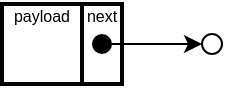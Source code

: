 <mxfile version="14.4.3" type="device"><diagram id="pjl-Je7YjeJYoZC7QJ7M" name="Page-1"><mxGraphModel dx="632" dy="514" grid="1" gridSize="10" guides="1" tooltips="1" connect="1" arrows="1" fold="1" page="1" pageScale="1" pageWidth="850" pageHeight="1100" math="0" shadow="0"><root><mxCell id="0"/><mxCell id="1" parent="0"/><mxCell id="XeFKXmkRxjgR95EFXX7c-20" value="" style="group" vertex="1" connectable="0" parent="1"><mxGeometry x="40" y="40" width="110" height="40" as="geometry"/></mxCell><mxCell id="XeFKXmkRxjgR95EFXX7c-9" value="" style="group" vertex="1" connectable="0" parent="XeFKXmkRxjgR95EFXX7c-20"><mxGeometry width="80" height="40" as="geometry"/></mxCell><mxCell id="XeFKXmkRxjgR95EFXX7c-6" value="" style="rounded=0;whiteSpace=wrap;html=1;strokeColor=#000000;strokeWidth=2;" vertex="1" parent="XeFKXmkRxjgR95EFXX7c-9"><mxGeometry width="40" height="40" as="geometry"/></mxCell><mxCell id="XeFKXmkRxjgR95EFXX7c-7" value="" style="rounded=0;whiteSpace=wrap;html=1;strokeColor=#000000;strokeWidth=2;" vertex="1" parent="XeFKXmkRxjgR95EFXX7c-9"><mxGeometry x="40" width="20" height="40" as="geometry"/></mxCell><mxCell id="XeFKXmkRxjgR95EFXX7c-8" value="" style="ellipse;whiteSpace=wrap;html=1;aspect=fixed;strokeWidth=2;strokeColor=none;fillColor=#000000;" vertex="1" parent="XeFKXmkRxjgR95EFXX7c-9"><mxGeometry x="45" y="15" width="10" height="10" as="geometry"/></mxCell><mxCell id="XeFKXmkRxjgR95EFXX7c-13" value="&lt;font style=&quot;font-size: 8px&quot;&gt;payload&lt;/font&gt;" style="text;html=1;strokeColor=none;fillColor=none;align=center;verticalAlign=middle;whiteSpace=wrap;rounded=0;" vertex="1" parent="XeFKXmkRxjgR95EFXX7c-9"><mxGeometry width="40" height="10" as="geometry"/></mxCell><mxCell id="XeFKXmkRxjgR95EFXX7c-19" value="&lt;font style=&quot;font-size: 8px&quot;&gt;next&lt;/font&gt;" style="text;html=1;strokeColor=none;fillColor=none;align=center;verticalAlign=middle;whiteSpace=wrap;rounded=0;" vertex="1" parent="XeFKXmkRxjgR95EFXX7c-9"><mxGeometry x="40" width="20" height="10" as="geometry"/></mxCell><mxCell id="XeFKXmkRxjgR95EFXX7c-11" style="edgeStyle=orthogonalEdgeStyle;rounded=0;orthogonalLoop=1;jettySize=auto;html=1;exitX=1;exitY=0.5;exitDx=0;exitDy=0;" edge="1" parent="XeFKXmkRxjgR95EFXX7c-20" source="XeFKXmkRxjgR95EFXX7c-8" target="XeFKXmkRxjgR95EFXX7c-12"><mxGeometry relative="1" as="geometry"><mxPoint x="80" y="20" as="targetPoint"/></mxGeometry></mxCell><mxCell id="XeFKXmkRxjgR95EFXX7c-12" value="" style="ellipse;whiteSpace=wrap;html=1;aspect=fixed;" vertex="1" parent="XeFKXmkRxjgR95EFXX7c-20"><mxGeometry x="100" y="15" width="10" height="10" as="geometry"/></mxCell></root></mxGraphModel></diagram></mxfile>